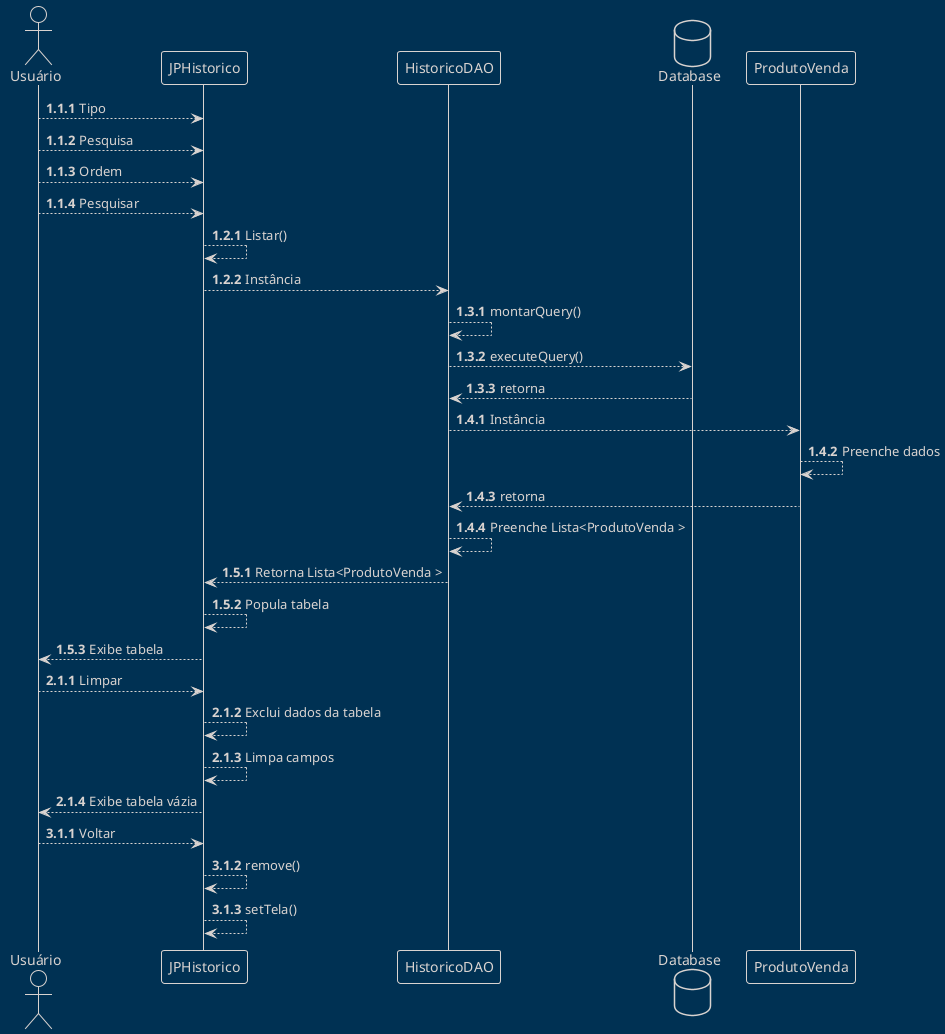 @startuml
!theme blueprint
skinparam responseMessageBelowArrow true

actor       Usuário 
participant JPHistorico
participant HistoricoDAO
database    Database
participant ProdutoVenda

autonumber 1.1.1
Usuário --> JPHistorico : Tipo
Usuário --> JPHistorico : Pesquisa
Usuário --> JPHistorico : Ordem
Usuário --> JPHistorico : Pesquisar

autonumber 1.2.1
JPHistorico --> JPHistorico : Listar()
JPHistorico --> HistoricoDAO : Instância

autonumber 1.3.1
HistoricoDAO --> HistoricoDAO : montarQuery()
HistoricoDAO --> Database : executeQuery()
Database --> HistoricoDAO : retorna

autonumber 1.4.1
HistoricoDAO --> ProdutoVenda : Instância
ProdutoVenda --> ProdutoVenda : Preenche dados
ProdutoVenda --> HistoricoDAO : retorna
HistoricoDAO --> HistoricoDAO : Preenche Lista<ProdutoVenda >

autonumber 1.5.1
HistoricoDAO --> JPHistorico : Retorna Lista<ProdutoVenda >
JPHistorico --> JPHistorico : Popula tabela
JPHistorico --> Usuário : Exibe tabela

autonumber 2.1.1
Usuário --> JPHistorico : Limpar
JPHistorico --> JPHistorico : Exclui dados da tabela
JPHistorico --> JPHistorico : Limpa campos
JPHistorico --> Usuário : Exibe tabela vázia

autonumber 3.1.1
Usuário --> JPHistorico : Voltar
JPHistorico --> JPHistorico : remove()
JPHistorico --> JPHistorico : setTela()
@enduml